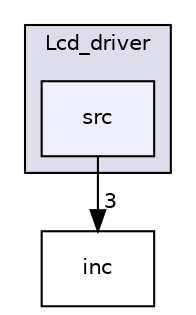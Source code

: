 digraph "Application/User/Lcd_driver/src" {
  compound=true
  node [ fontsize="10", fontname="Helvetica"];
  edge [ labelfontsize="10", labelfontname="Helvetica"];
  subgraph clusterdir_4ca6522bd660af7a458beb47462a129d {
    graph [ bgcolor="#ddddee", pencolor="black", label="Lcd_driver" fontname="Helvetica", fontsize="10", URL="dir_4ca6522bd660af7a458beb47462a129d.html"]
  dir_8af7df91686a87cedf77287573af1db0 [shape=box, label="src", style="filled", fillcolor="#eeeeff", pencolor="black", URL="dir_8af7df91686a87cedf77287573af1db0.html"];
  }
  dir_dccb51fe49f56e9491b29bbc2e6d2984 [shape=box label="inc" URL="dir_dccb51fe49f56e9491b29bbc2e6d2984.html"];
  dir_8af7df91686a87cedf77287573af1db0->dir_dccb51fe49f56e9491b29bbc2e6d2984 [headlabel="3", labeldistance=1.5 headhref="dir_000011_000010.html"];
}
